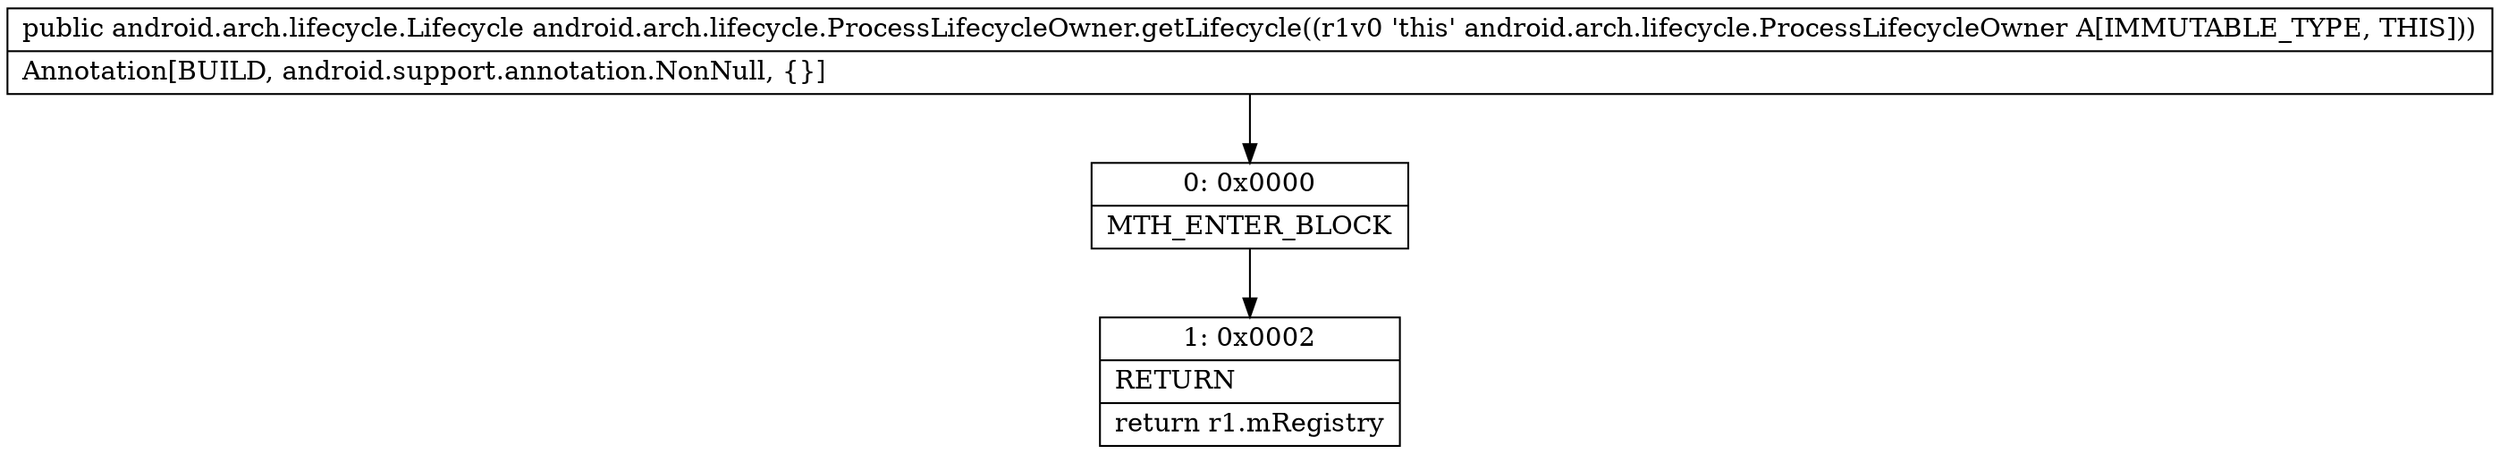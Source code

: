 digraph "CFG forandroid.arch.lifecycle.ProcessLifecycleOwner.getLifecycle()Landroid\/arch\/lifecycle\/Lifecycle;" {
Node_0 [shape=record,label="{0\:\ 0x0000|MTH_ENTER_BLOCK\l}"];
Node_1 [shape=record,label="{1\:\ 0x0002|RETURN\l|return r1.mRegistry\l}"];
MethodNode[shape=record,label="{public android.arch.lifecycle.Lifecycle android.arch.lifecycle.ProcessLifecycleOwner.getLifecycle((r1v0 'this' android.arch.lifecycle.ProcessLifecycleOwner A[IMMUTABLE_TYPE, THIS]))  | Annotation[BUILD, android.support.annotation.NonNull, \{\}]\l}"];
MethodNode -> Node_0;
Node_0 -> Node_1;
}


